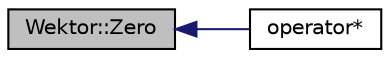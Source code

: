 digraph G
{
  edge [fontname="Helvetica",fontsize="10",labelfontname="Helvetica",labelfontsize="10"];
  node [fontname="Helvetica",fontsize="10",shape=record];
  rankdir="LR";
  Node1 [label="Wektor::Zero",height=0.2,width=0.4,color="black", fillcolor="grey75", style="filled" fontcolor="black"];
  Node1 -> Node2 [dir="back",color="midnightblue",fontsize="10",style="solid",fontname="Helvetica"];
  Node2 [label="operator*",height=0.2,width=0.4,color="black", fillcolor="white", style="filled",URL="$uklad_8hh.html#afca98edd1b16a6e9eee2663b6b8b5ac0",tooltip="Operator dwuargumentowy &#39;*&#39;, w tym miejscu służący do mnożenia macierzy przez wektor."];
}
